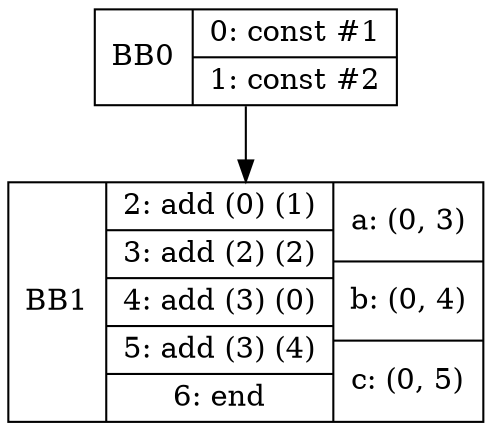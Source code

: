 digraph G {
	bb0[shape=record, label="<b>BB0|{0: const #1|1: const #2}"];
	bb1[shape=record, label="<b>BB1|{2: add (0) (1)|3: add (2) (2)|4: add (3) (0)|5: add (3) (4)|6: end}|{a: (0, 3)|b: (0, 4)|c: (0, 5)}"];

	bb0:s -> bb1:n;
 
}